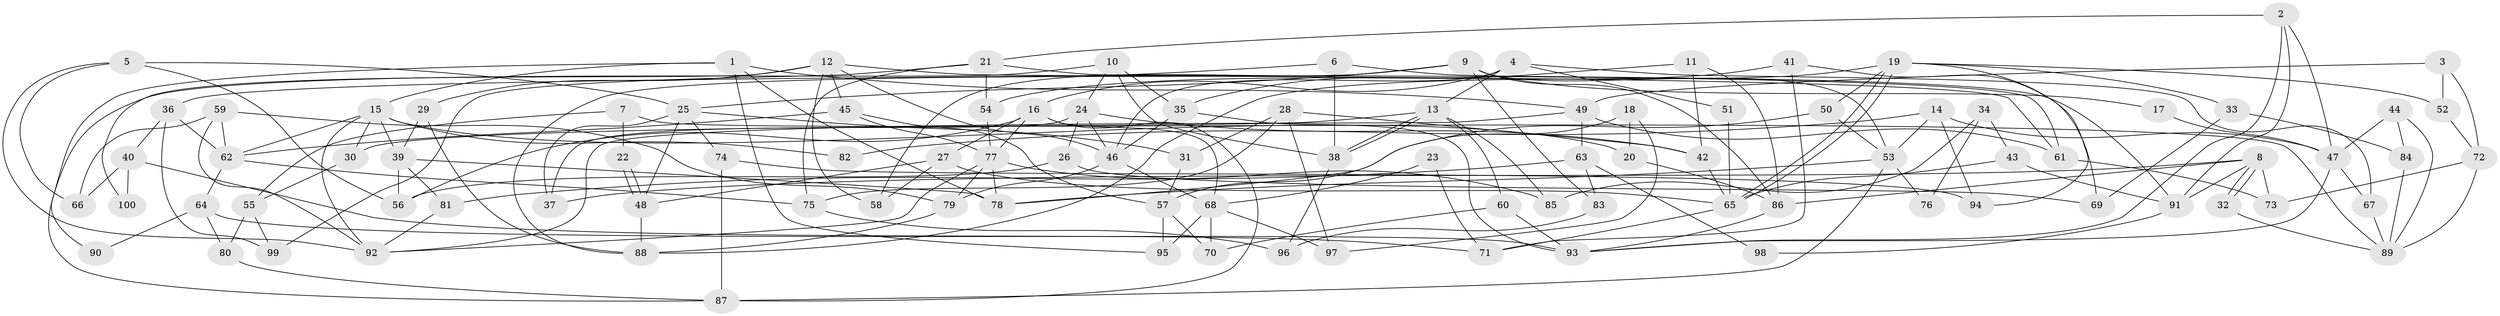// coarse degree distribution, {5: 0.2, 4: 0.18571428571428572, 3: 0.21428571428571427, 9: 0.014285714285714285, 8: 0.05714285714285714, 7: 0.05714285714285714, 6: 0.17142857142857143, 2: 0.08571428571428572, 10: 0.014285714285714285}
// Generated by graph-tools (version 1.1) at 2025/52/02/27/25 19:52:05]
// undirected, 100 vertices, 200 edges
graph export_dot {
graph [start="1"]
  node [color=gray90,style=filled];
  1;
  2;
  3;
  4;
  5;
  6;
  7;
  8;
  9;
  10;
  11;
  12;
  13;
  14;
  15;
  16;
  17;
  18;
  19;
  20;
  21;
  22;
  23;
  24;
  25;
  26;
  27;
  28;
  29;
  30;
  31;
  32;
  33;
  34;
  35;
  36;
  37;
  38;
  39;
  40;
  41;
  42;
  43;
  44;
  45;
  46;
  47;
  48;
  49;
  50;
  51;
  52;
  53;
  54;
  55;
  56;
  57;
  58;
  59;
  60;
  61;
  62;
  63;
  64;
  65;
  66;
  67;
  68;
  69;
  70;
  71;
  72;
  73;
  74;
  75;
  76;
  77;
  78;
  79;
  80;
  81;
  82;
  83;
  84;
  85;
  86;
  87;
  88;
  89;
  90;
  91;
  92;
  93;
  94;
  95;
  96;
  97;
  98;
  99;
  100;
  1 -- 15;
  1 -- 78;
  1 -- 49;
  1 -- 90;
  1 -- 95;
  2 -- 47;
  2 -- 93;
  2 -- 21;
  2 -- 91;
  3 -- 52;
  3 -- 72;
  3 -- 49;
  4 -- 13;
  4 -- 16;
  4 -- 46;
  4 -- 51;
  4 -- 67;
  5 -- 25;
  5 -- 56;
  5 -- 66;
  5 -- 92;
  6 -- 36;
  6 -- 91;
  6 -- 38;
  7 -- 55;
  7 -- 89;
  7 -- 22;
  8 -- 37;
  8 -- 32;
  8 -- 32;
  8 -- 73;
  8 -- 86;
  8 -- 91;
  9 -- 58;
  9 -- 53;
  9 -- 17;
  9 -- 25;
  9 -- 83;
  9 -- 86;
  9 -- 88;
  10 -- 35;
  10 -- 38;
  10 -- 24;
  10 -- 87;
  11 -- 42;
  11 -- 86;
  11 -- 35;
  12 -- 45;
  12 -- 61;
  12 -- 29;
  12 -- 46;
  12 -- 58;
  12 -- 100;
  13 -- 38;
  13 -- 38;
  13 -- 60;
  13 -- 30;
  13 -- 85;
  14 -- 53;
  14 -- 94;
  14 -- 47;
  14 -- 82;
  15 -- 92;
  15 -- 62;
  15 -- 20;
  15 -- 30;
  15 -- 39;
  15 -- 82;
  16 -- 87;
  16 -- 68;
  16 -- 27;
  16 -- 56;
  16 -- 77;
  17 -- 47;
  18 -- 20;
  18 -- 57;
  18 -- 97;
  19 -- 65;
  19 -- 65;
  19 -- 88;
  19 -- 33;
  19 -- 50;
  19 -- 52;
  19 -- 94;
  20 -- 86;
  21 -- 75;
  21 -- 54;
  21 -- 61;
  21 -- 99;
  22 -- 48;
  22 -- 48;
  23 -- 71;
  23 -- 68;
  24 -- 46;
  24 -- 26;
  24 -- 37;
  24 -- 42;
  25 -- 48;
  25 -- 31;
  25 -- 37;
  25 -- 74;
  26 -- 56;
  26 -- 69;
  27 -- 48;
  27 -- 58;
  27 -- 65;
  28 -- 97;
  28 -- 42;
  28 -- 31;
  28 -- 75;
  29 -- 88;
  29 -- 39;
  30 -- 55;
  31 -- 57;
  32 -- 89;
  33 -- 69;
  33 -- 84;
  34 -- 85;
  34 -- 43;
  34 -- 76;
  35 -- 46;
  35 -- 93;
  36 -- 99;
  36 -- 62;
  36 -- 40;
  38 -- 96;
  39 -- 56;
  39 -- 78;
  39 -- 81;
  40 -- 66;
  40 -- 71;
  40 -- 100;
  41 -- 54;
  41 -- 71;
  41 -- 69;
  42 -- 65;
  43 -- 91;
  43 -- 65;
  44 -- 84;
  44 -- 47;
  44 -- 89;
  45 -- 62;
  45 -- 77;
  45 -- 57;
  46 -- 68;
  46 -- 79;
  47 -- 93;
  47 -- 67;
  48 -- 88;
  49 -- 61;
  49 -- 63;
  49 -- 92;
  50 -- 78;
  50 -- 53;
  51 -- 65;
  52 -- 72;
  53 -- 78;
  53 -- 76;
  53 -- 87;
  54 -- 77;
  55 -- 80;
  55 -- 99;
  57 -- 70;
  57 -- 95;
  59 -- 92;
  59 -- 79;
  59 -- 62;
  59 -- 66;
  60 -- 93;
  60 -- 70;
  61 -- 73;
  62 -- 75;
  62 -- 64;
  63 -- 81;
  63 -- 83;
  63 -- 98;
  64 -- 93;
  64 -- 80;
  64 -- 90;
  65 -- 71;
  67 -- 89;
  68 -- 95;
  68 -- 70;
  68 -- 97;
  72 -- 73;
  72 -- 89;
  74 -- 87;
  74 -- 94;
  75 -- 96;
  77 -- 92;
  77 -- 78;
  77 -- 79;
  77 -- 85;
  79 -- 88;
  80 -- 87;
  81 -- 92;
  83 -- 96;
  84 -- 89;
  86 -- 93;
  91 -- 98;
}
